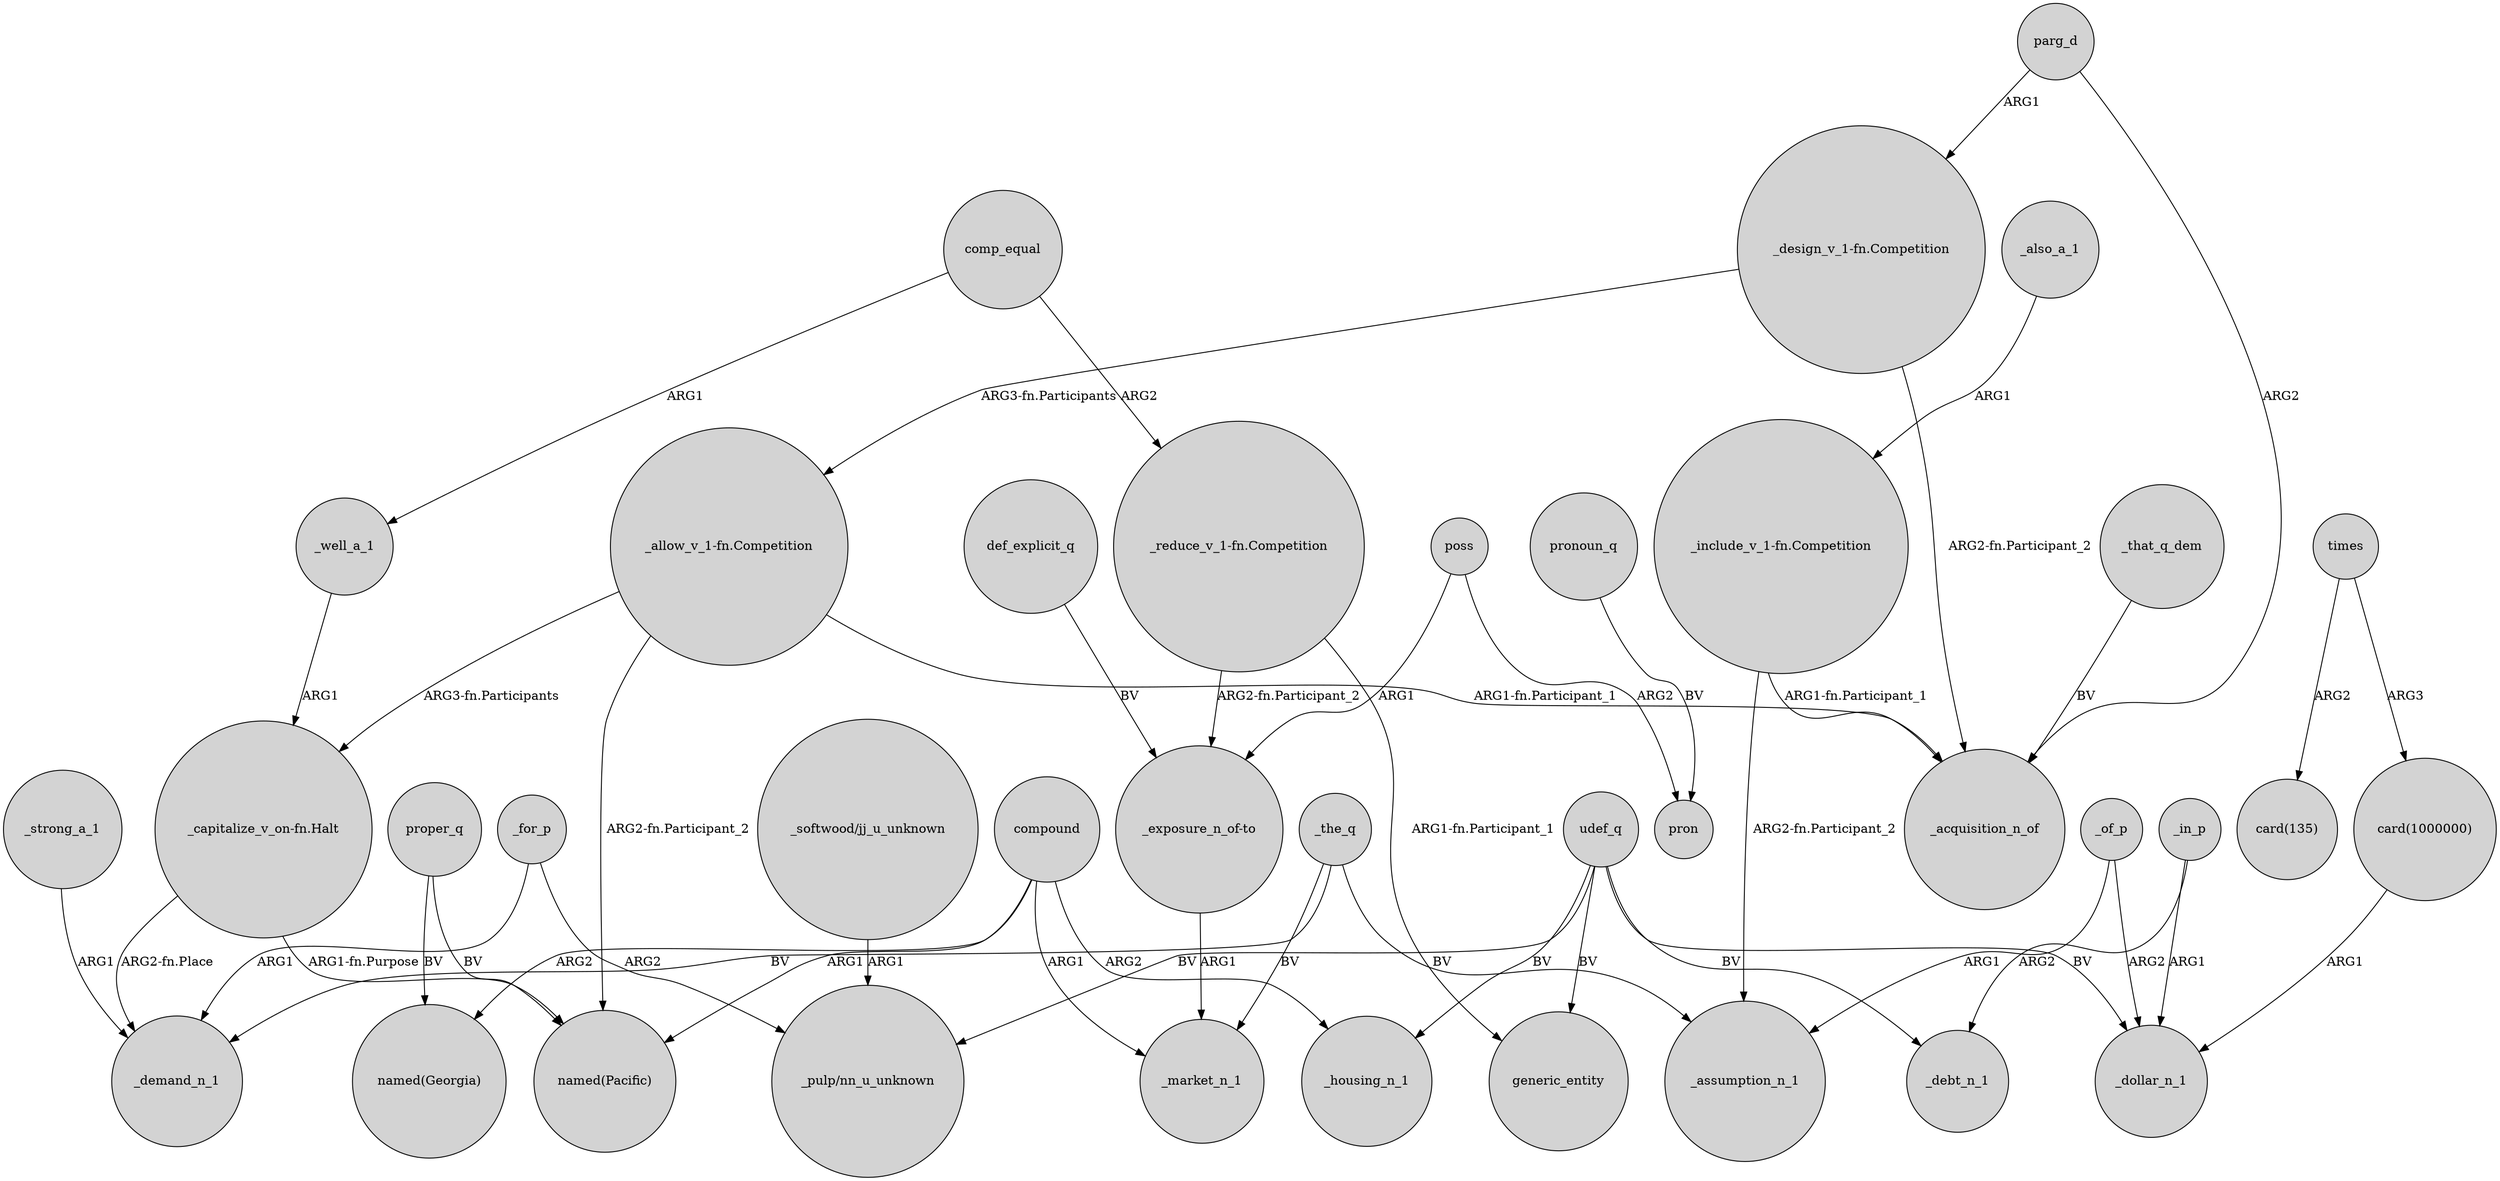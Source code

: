 digraph {
	node [shape=circle style=filled]
	_for_p -> _demand_n_1 [label=ARG1]
	proper_q -> "named(Georgia)" [label=BV]
	comp_equal -> _well_a_1 [label=ARG1]
	"_design_v_1-fn.Competition" -> "_allow_v_1-fn.Competition" [label="ARG3-fn.Participants"]
	_for_p -> "_pulp/nn_u_unknown" [label=ARG2]
	"_allow_v_1-fn.Competition" -> _acquisition_n_of [label="ARG1-fn.Participant_1"]
	parg_d -> _acquisition_n_of [label=ARG2]
	compound -> _housing_n_1 [label=ARG2]
	poss -> "_exposure_n_of-to" [label=ARG1]
	"_design_v_1-fn.Competition" -> _acquisition_n_of [label="ARG2-fn.Participant_2"]
	"_allow_v_1-fn.Competition" -> "named(Pacific)" [label="ARG2-fn.Participant_2"]
	_well_a_1 -> "_capitalize_v_on-fn.Halt" [label=ARG1]
	times -> "card(1000000)" [label=ARG3]
	_also_a_1 -> "_include_v_1-fn.Competition" [label=ARG1]
	"_allow_v_1-fn.Competition" -> "_capitalize_v_on-fn.Halt" [label="ARG3-fn.Participants"]
	"_reduce_v_1-fn.Competition" -> generic_entity [label="ARG1-fn.Participant_1"]
	udef_q -> generic_entity [label=BV]
	_of_p -> _assumption_n_1 [label=ARG1]
	_strong_a_1 -> _demand_n_1 [label=ARG1]
	_the_q -> _market_n_1 [label=BV]
	compound -> "named(Pacific)" [label=ARG1]
	"_softwood/jj_u_unknown" -> "_pulp/nn_u_unknown" [label=ARG1]
	pronoun_q -> pron [label=BV]
	_in_p -> _dollar_n_1 [label=ARG1]
	poss -> pron [label=ARG2]
	udef_q -> _debt_n_1 [label=BV]
	udef_q -> "_pulp/nn_u_unknown" [label=BV]
	"_reduce_v_1-fn.Competition" -> "_exposure_n_of-to" [label="ARG2-fn.Participant_2"]
	times -> "card(135)" [label=ARG2]
	"_include_v_1-fn.Competition" -> _assumption_n_1 [label="ARG2-fn.Participant_2"]
	"_exposure_n_of-to" -> _market_n_1 [label=ARG1]
	udef_q -> _dollar_n_1 [label=BV]
	"_capitalize_v_on-fn.Halt" -> "named(Pacific)" [label="ARG1-fn.Purpose"]
	"card(1000000)" -> _dollar_n_1 [label=ARG1]
	def_explicit_q -> "_exposure_n_of-to" [label=BV]
	"_include_v_1-fn.Competition" -> _acquisition_n_of [label="ARG1-fn.Participant_1"]
	_in_p -> _debt_n_1 [label=ARG2]
	_the_q -> _demand_n_1 [label=BV]
	proper_q -> "named(Pacific)" [label=BV]
	_the_q -> _assumption_n_1 [label=BV]
	"_capitalize_v_on-fn.Halt" -> _demand_n_1 [label="ARG2-fn.Place"]
	_that_q_dem -> _acquisition_n_of [label=BV]
	comp_equal -> "_reduce_v_1-fn.Competition" [label=ARG2]
	_of_p -> _dollar_n_1 [label=ARG2]
	compound -> _market_n_1 [label=ARG1]
	parg_d -> "_design_v_1-fn.Competition" [label=ARG1]
	compound -> "named(Georgia)" [label=ARG2]
	udef_q -> _housing_n_1 [label=BV]
}

